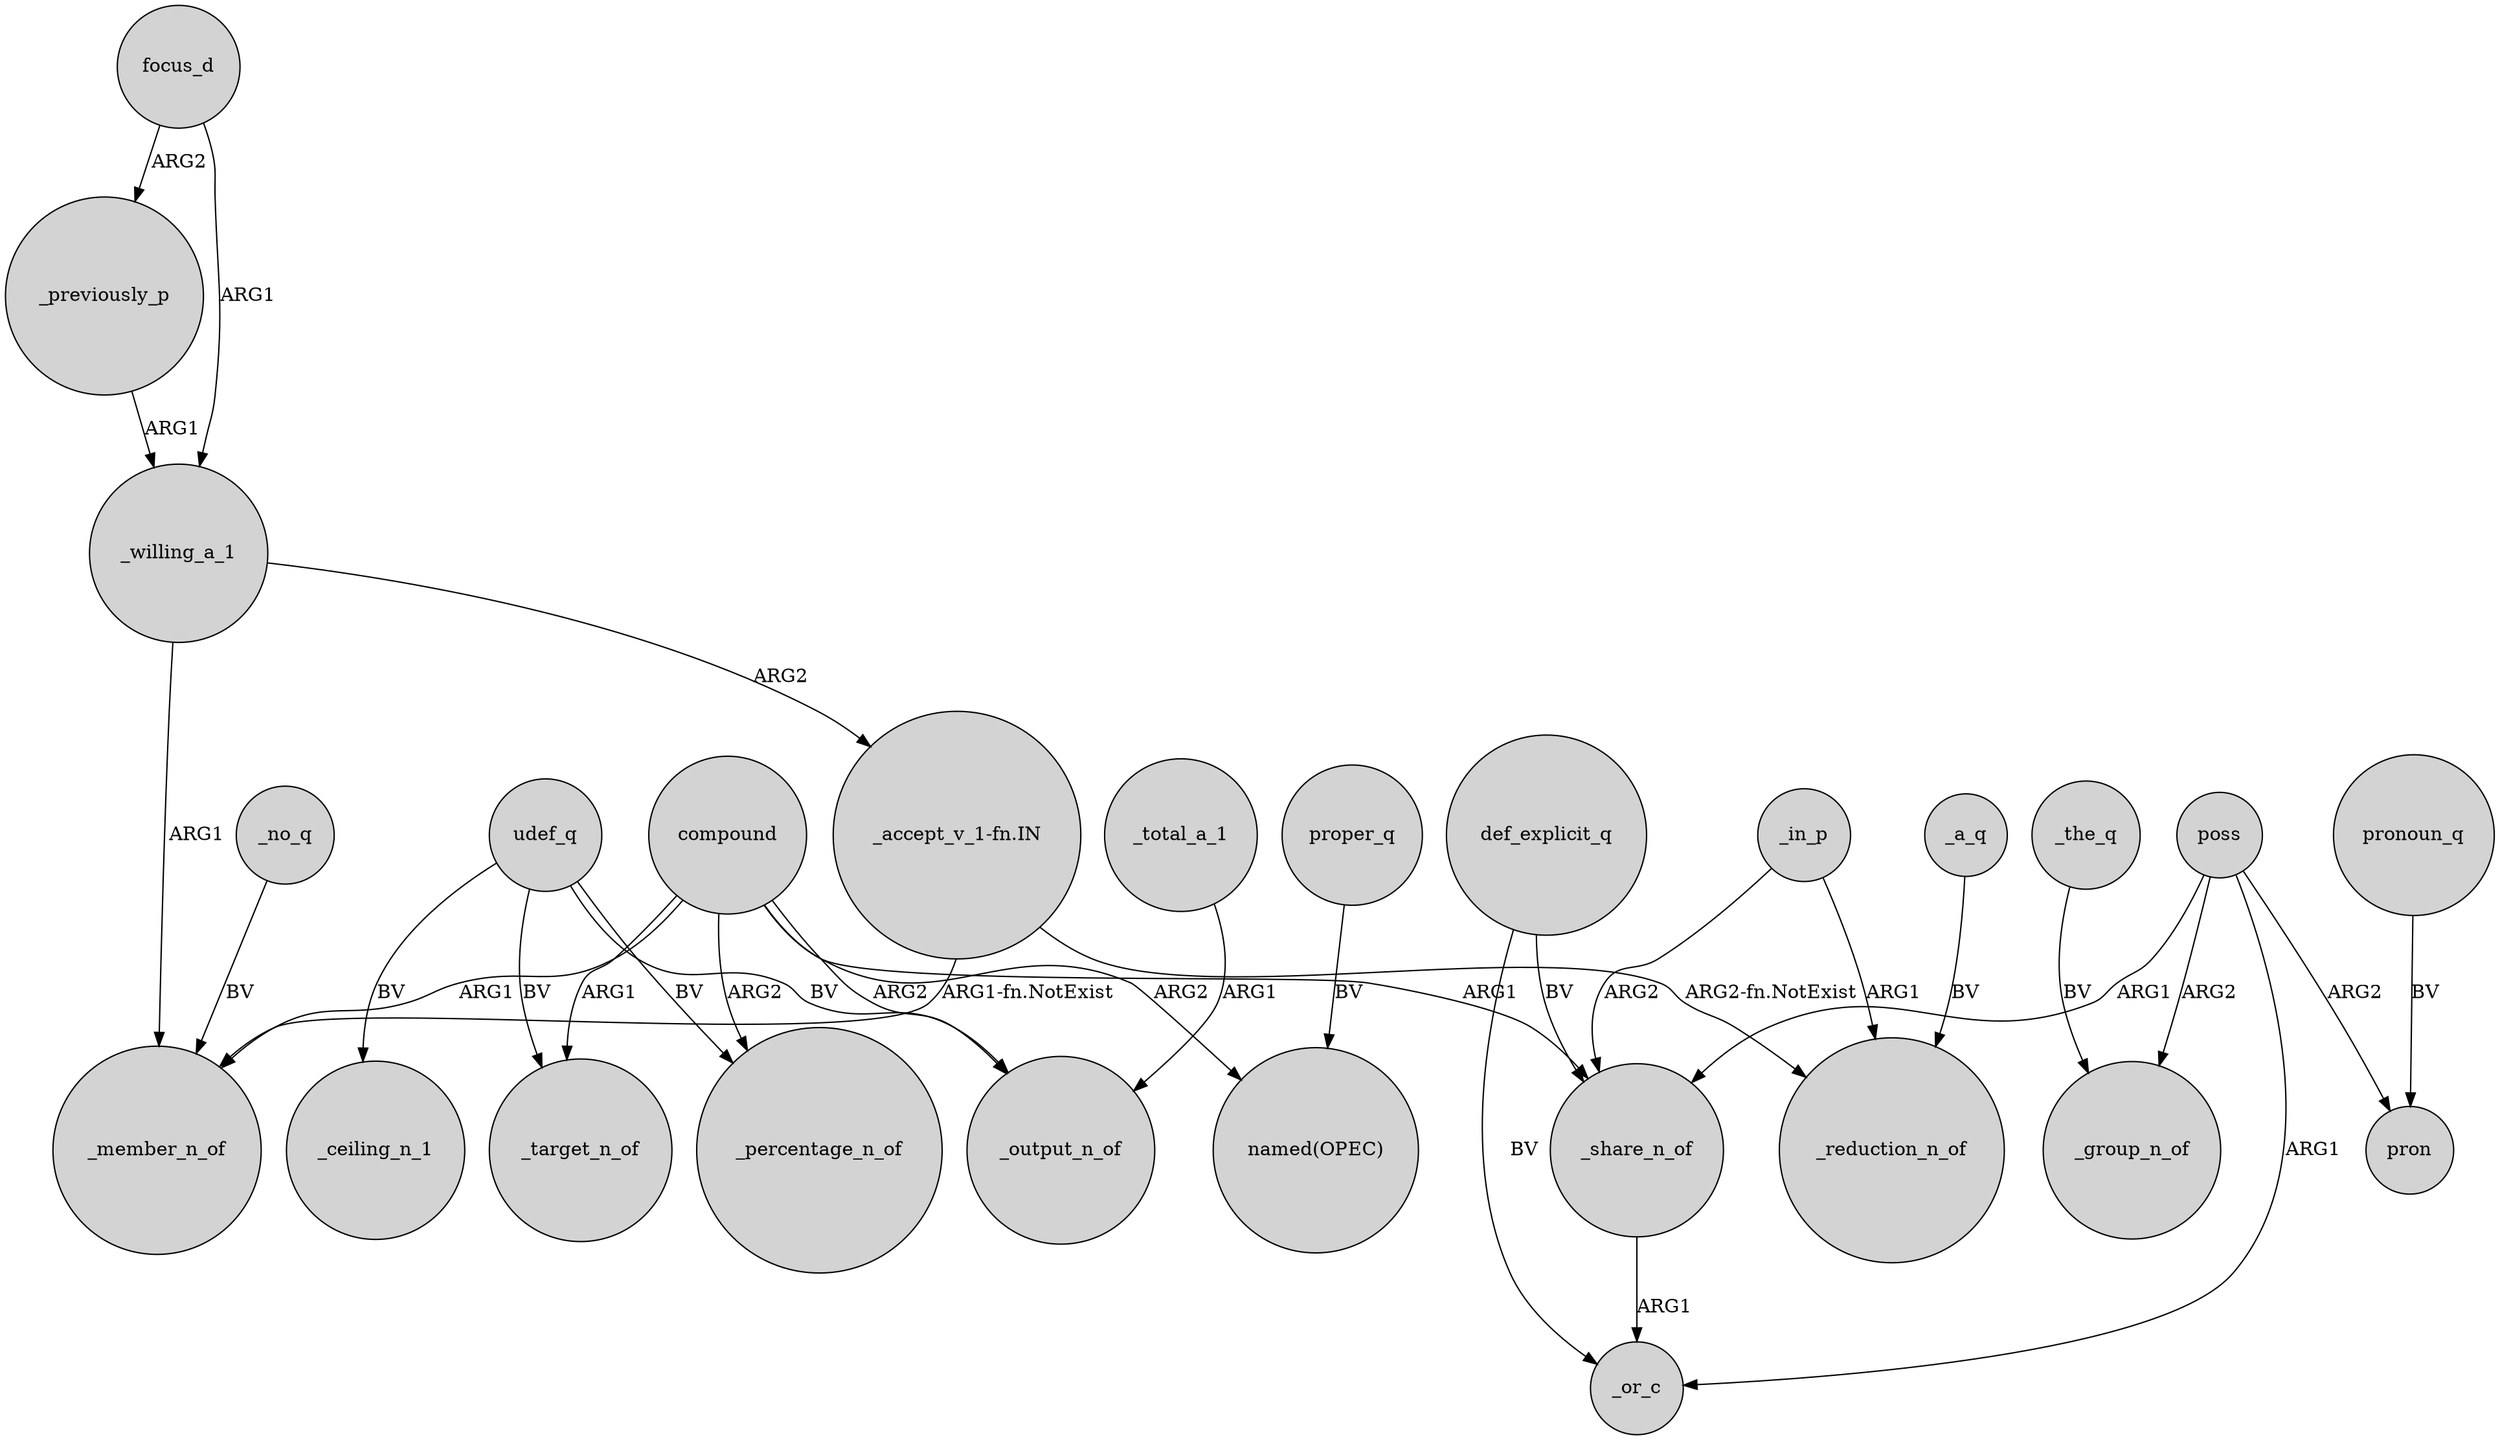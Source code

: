 digraph {
	node [shape=circle style=filled]
	"_accept_v_1-fn.IN" -> _member_n_of [label="ARG1-fn.NotExist"]
	udef_q -> _target_n_of [label=BV]
	_total_a_1 -> _output_n_of [label=ARG1]
	poss -> pron [label=ARG2]
	_a_q -> _reduction_n_of [label=BV]
	def_explicit_q -> _or_c [label=BV]
	_in_p -> _share_n_of [label=ARG2]
	_in_p -> _reduction_n_of [label=ARG1]
	_previously_p -> _willing_a_1 [label=ARG1]
	udef_q -> _ceiling_n_1 [label=BV]
	compound -> _percentage_n_of [label=ARG2]
	_share_n_of -> _or_c [label=ARG1]
	focus_d -> _previously_p [label=ARG2]
	_the_q -> _group_n_of [label=BV]
	udef_q -> _output_n_of [label=BV]
	_no_q -> _member_n_of [label=BV]
	compound -> _target_n_of [label=ARG1]
	pronoun_q -> pron [label=BV]
	compound -> "named(OPEC)" [label=ARG2]
	poss -> _group_n_of [label=ARG2]
	compound -> _share_n_of [label=ARG1]
	udef_q -> _percentage_n_of [label=BV]
	_willing_a_1 -> "_accept_v_1-fn.IN" [label=ARG2]
	proper_q -> "named(OPEC)" [label=BV]
	"_accept_v_1-fn.IN" -> _reduction_n_of [label="ARG2-fn.NotExist"]
	_willing_a_1 -> _member_n_of [label=ARG1]
	compound -> _output_n_of [label=ARG2]
	poss -> _share_n_of [label=ARG1]
	def_explicit_q -> _share_n_of [label=BV]
	focus_d -> _willing_a_1 [label=ARG1]
	poss -> _or_c [label=ARG1]
	compound -> _member_n_of [label=ARG1]
}
